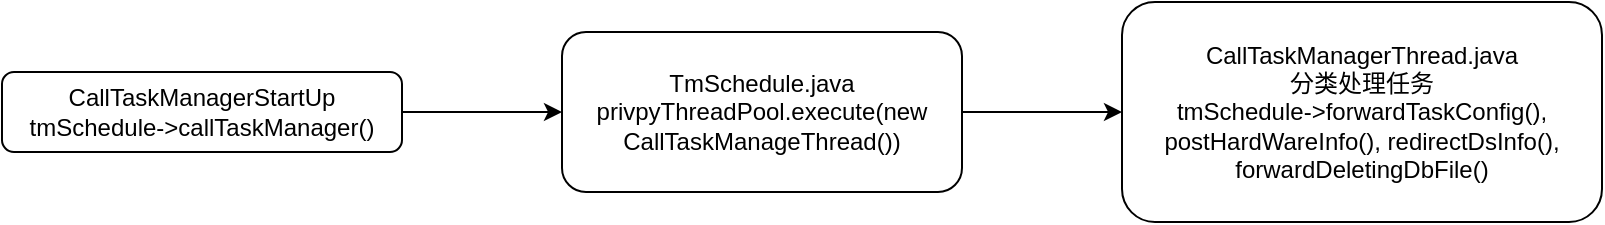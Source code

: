 <mxfile version="10.6.0" type="github"><diagram id="HDNSzWFiPuNTE2tD3qaE" name="Page-1"><mxGraphModel dx="1158" dy="749" grid="1" gridSize="10" guides="1" tooltips="1" connect="1" arrows="1" fold="1" page="1" pageScale="1" pageWidth="827" pageHeight="1169" math="0" shadow="0"><root><mxCell id="0"/><mxCell id="1" parent="0"/><mxCell id="Hl4cMmxHVnRpiD7uMnPR-3" value="" style="edgeStyle=orthogonalEdgeStyle;rounded=0;orthogonalLoop=1;jettySize=auto;html=1;" edge="1" parent="1" source="Hl4cMmxHVnRpiD7uMnPR-1" target="Hl4cMmxHVnRpiD7uMnPR-2"><mxGeometry relative="1" as="geometry"/></mxCell><mxCell id="Hl4cMmxHVnRpiD7uMnPR-1" value="CallTaskManagerStartUp&lt;br&gt;tmSchedule-&amp;gt;callTaskManager()&lt;br&gt;" style="shape=ext;rounded=1;html=1;whiteSpace=wrap;" vertex="1" parent="1"><mxGeometry x="130" y="230" width="200" height="40" as="geometry"/></mxCell><mxCell id="Hl4cMmxHVnRpiD7uMnPR-5" value="" style="edgeStyle=orthogonalEdgeStyle;rounded=0;orthogonalLoop=1;jettySize=auto;html=1;" edge="1" parent="1" source="Hl4cMmxHVnRpiD7uMnPR-2" target="Hl4cMmxHVnRpiD7uMnPR-4"><mxGeometry relative="1" as="geometry"/></mxCell><mxCell id="Hl4cMmxHVnRpiD7uMnPR-2" value="TmSchedule.java&lt;br&gt;privpyThreadPool.execute(new CallTaskManageThread())&lt;br&gt;" style="shape=ext;rounded=1;html=1;whiteSpace=wrap;" vertex="1" parent="1"><mxGeometry x="410" y="210" width="200" height="80" as="geometry"/></mxCell><mxCell id="Hl4cMmxHVnRpiD7uMnPR-4" value="CallTaskManagerThread.java&lt;br&gt;分类处理任务&lt;br&gt;tmSchedule-&amp;gt;forwardTaskConfig(), postHardWareInfo(), redirectDsInfo(), forwardDeletingDbFile()&lt;br&gt;" style="shape=ext;rounded=1;html=1;whiteSpace=wrap;" vertex="1" parent="1"><mxGeometry x="690" y="195" width="240" height="110" as="geometry"/></mxCell></root></mxGraphModel></diagram></mxfile>